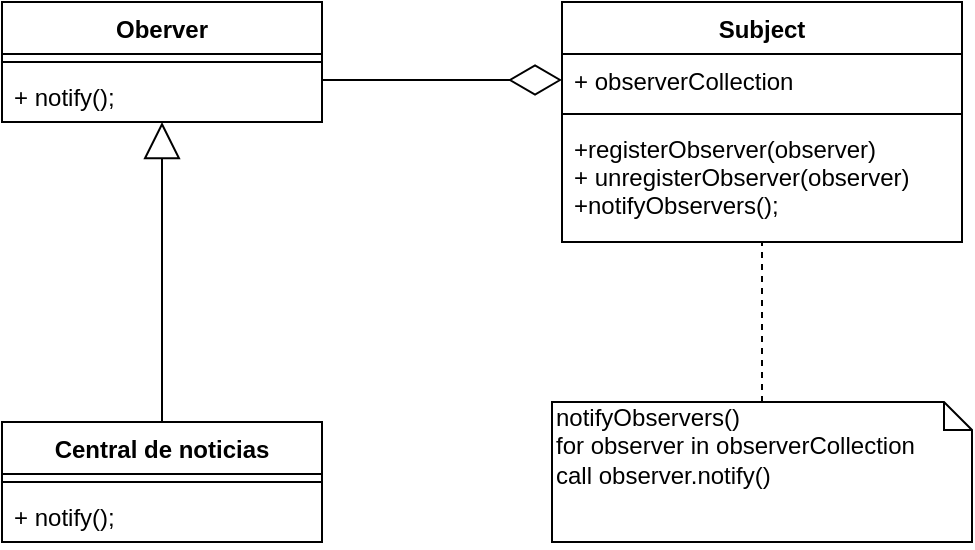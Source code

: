 <mxfile version="12.1.3" type="device" pages="1"><diagram id="24NJkWiTsZ9QJBFjiQFF" name="Page-1"><mxGraphModel dx="1422" dy="791" grid="1" gridSize="10" guides="1" tooltips="1" connect="1" arrows="1" fold="1" page="1" pageScale="1" pageWidth="827" pageHeight="1169" math="0" shadow="0"><root><mxCell id="0"/><mxCell id="1" parent="0"/><mxCell id="SmjJqctUhLv7ldPjcf5E-1" value="Subject" style="swimlane;fontStyle=1;align=center;verticalAlign=top;childLayout=stackLayout;horizontal=1;startSize=26;horizontalStack=0;resizeParent=1;resizeParentMax=0;resizeLast=0;collapsible=1;marginBottom=0;" vertex="1" parent="1"><mxGeometry x="440" y="120" width="200" height="120" as="geometry"/></mxCell><mxCell id="SmjJqctUhLv7ldPjcf5E-2" value="+ observerCollection" style="text;strokeColor=none;fillColor=none;align=left;verticalAlign=top;spacingLeft=4;spacingRight=4;overflow=hidden;rotatable=0;points=[[0,0.5],[1,0.5]];portConstraint=eastwest;" vertex="1" parent="SmjJqctUhLv7ldPjcf5E-1"><mxGeometry y="26" width="200" height="26" as="geometry"/></mxCell><mxCell id="SmjJqctUhLv7ldPjcf5E-3" value="" style="line;strokeWidth=1;fillColor=none;align=left;verticalAlign=middle;spacingTop=-1;spacingLeft=3;spacingRight=3;rotatable=0;labelPosition=right;points=[];portConstraint=eastwest;" vertex="1" parent="SmjJqctUhLv7ldPjcf5E-1"><mxGeometry y="52" width="200" height="8" as="geometry"/></mxCell><mxCell id="SmjJqctUhLv7ldPjcf5E-4" value="+registerObserver(observer)&#xA;+ unregisterObserver(observer)&#xA;+notifyObservers();&#xA;" style="text;strokeColor=none;fillColor=none;align=left;verticalAlign=top;spacingLeft=4;spacingRight=4;overflow=hidden;rotatable=0;points=[[0,0.5],[1,0.5]];portConstraint=eastwest;" vertex="1" parent="SmjJqctUhLv7ldPjcf5E-1"><mxGeometry y="60" width="200" height="60" as="geometry"/></mxCell><mxCell id="SmjJqctUhLv7ldPjcf5E-9" value="Oberver" style="swimlane;fontStyle=1;align=center;verticalAlign=top;childLayout=stackLayout;horizontal=1;startSize=26;horizontalStack=0;resizeParent=1;resizeParentMax=0;resizeLast=0;collapsible=1;marginBottom=0;" vertex="1" parent="1"><mxGeometry x="160" y="120" width="160" height="60" as="geometry"/></mxCell><mxCell id="SmjJqctUhLv7ldPjcf5E-11" value="" style="line;strokeWidth=1;fillColor=none;align=left;verticalAlign=middle;spacingTop=-1;spacingLeft=3;spacingRight=3;rotatable=0;labelPosition=right;points=[];portConstraint=eastwest;" vertex="1" parent="SmjJqctUhLv7ldPjcf5E-9"><mxGeometry y="26" width="160" height="8" as="geometry"/></mxCell><mxCell id="SmjJqctUhLv7ldPjcf5E-12" value="+ notify();" style="text;strokeColor=none;fillColor=none;align=left;verticalAlign=top;spacingLeft=4;spacingRight=4;overflow=hidden;rotatable=0;points=[[0,0.5],[1,0.5]];portConstraint=eastwest;" vertex="1" parent="SmjJqctUhLv7ldPjcf5E-9"><mxGeometry y="34" width="160" height="26" as="geometry"/></mxCell><mxCell id="SmjJqctUhLv7ldPjcf5E-13" value="" style="endArrow=diamondThin;endFill=0;endSize=24;html=1;entryX=0;entryY=0.5;entryDx=0;entryDy=0;exitX=1;exitY=0.192;exitDx=0;exitDy=0;exitPerimeter=0;" edge="1" parent="1" source="SmjJqctUhLv7ldPjcf5E-12" target="SmjJqctUhLv7ldPjcf5E-2"><mxGeometry width="160" relative="1" as="geometry"><mxPoint x="260" y="300" as="sourcePoint"/><mxPoint x="420" y="300" as="targetPoint"/></mxGeometry></mxCell><mxCell id="SmjJqctUhLv7ldPjcf5E-18" value="Central de noticias" style="swimlane;fontStyle=1;align=center;verticalAlign=top;childLayout=stackLayout;horizontal=1;startSize=26;horizontalStack=0;resizeParent=1;resizeParentMax=0;resizeLast=0;collapsible=1;marginBottom=0;" vertex="1" parent="1"><mxGeometry x="160" y="330" width="160" height="60" as="geometry"/></mxCell><mxCell id="SmjJqctUhLv7ldPjcf5E-20" value="" style="line;strokeWidth=1;fillColor=none;align=left;verticalAlign=middle;spacingTop=-1;spacingLeft=3;spacingRight=3;rotatable=0;labelPosition=right;points=[];portConstraint=eastwest;" vertex="1" parent="SmjJqctUhLv7ldPjcf5E-18"><mxGeometry y="26" width="160" height="8" as="geometry"/></mxCell><mxCell id="SmjJqctUhLv7ldPjcf5E-21" value="+ notify();" style="text;strokeColor=none;fillColor=none;align=left;verticalAlign=top;spacingLeft=4;spacingRight=4;overflow=hidden;rotatable=0;points=[[0,0.5],[1,0.5]];portConstraint=eastwest;" vertex="1" parent="SmjJqctUhLv7ldPjcf5E-18"><mxGeometry y="34" width="160" height="26" as="geometry"/></mxCell><mxCell id="SmjJqctUhLv7ldPjcf5E-22" value="" style="endArrow=block;endSize=16;endFill=0;html=1;exitX=0.5;exitY=0;exitDx=0;exitDy=0;entryX=0.5;entryY=1;entryDx=0;entryDy=0;" edge="1" parent="1" source="SmjJqctUhLv7ldPjcf5E-18" target="SmjJqctUhLv7ldPjcf5E-9"><mxGeometry width="160" relative="1" as="geometry"><mxPoint x="230" y="260" as="sourcePoint"/><mxPoint x="390" y="260" as="targetPoint"/></mxGeometry></mxCell><mxCell id="SmjJqctUhLv7ldPjcf5E-24" style="edgeStyle=orthogonalEdgeStyle;rounded=0;orthogonalLoop=1;jettySize=auto;html=1;entryX=0.5;entryY=1;entryDx=0;entryDy=0;endArrow=none;endFill=0;dashed=1;" edge="1" parent="1" source="SmjJqctUhLv7ldPjcf5E-23" target="SmjJqctUhLv7ldPjcf5E-1"><mxGeometry relative="1" as="geometry"/></mxCell><mxCell id="SmjJqctUhLv7ldPjcf5E-23" value="&lt;div&gt;notifyObservers()&lt;/div&gt;&lt;div&gt;for observer in observerCollection &lt;br&gt;&lt;/div&gt;&lt;div&gt;call observer.notify()&lt;br&gt;&lt;/div&gt;" style="shape=note;whiteSpace=wrap;html=1;size=14;verticalAlign=top;align=left;spacingTop=-6;" vertex="1" parent="1"><mxGeometry x="435" y="320" width="210" height="70" as="geometry"/></mxCell></root></mxGraphModel></diagram></mxfile>
